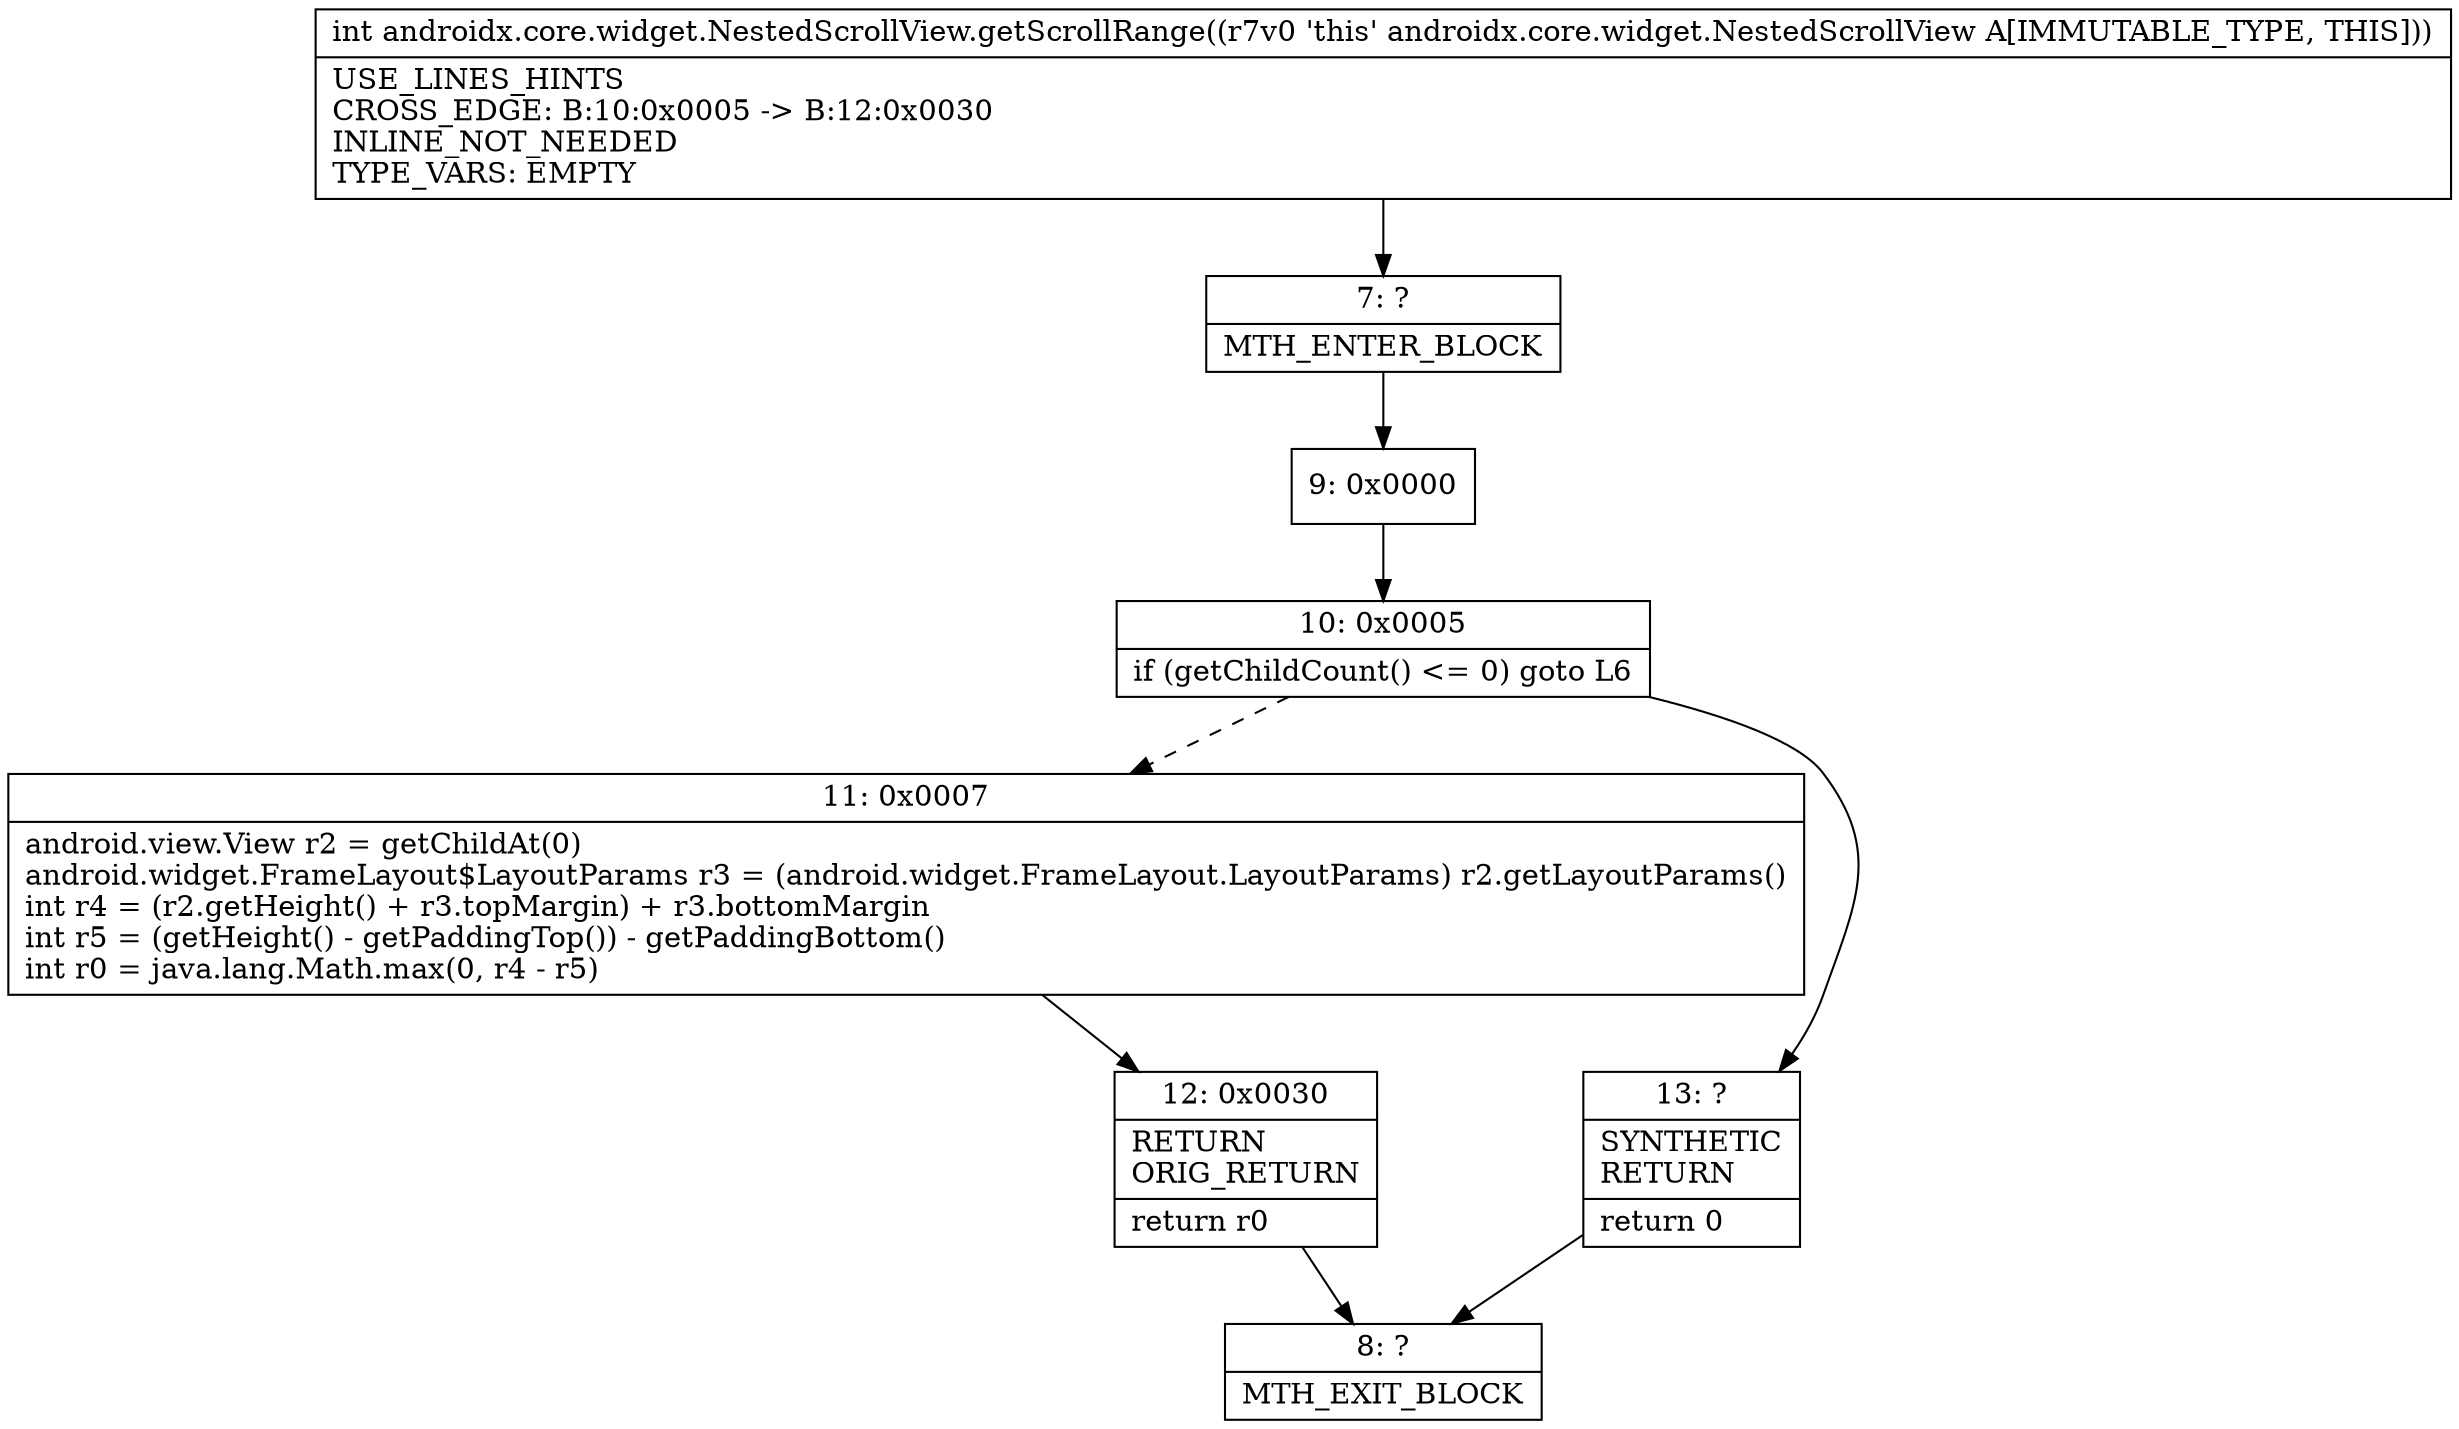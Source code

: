 digraph "CFG forandroidx.core.widget.NestedScrollView.getScrollRange()I" {
Node_7 [shape=record,label="{7\:\ ?|MTH_ENTER_BLOCK\l}"];
Node_9 [shape=record,label="{9\:\ 0x0000}"];
Node_10 [shape=record,label="{10\:\ 0x0005|if (getChildCount() \<= 0) goto L6\l}"];
Node_11 [shape=record,label="{11\:\ 0x0007|android.view.View r2 = getChildAt(0)\landroid.widget.FrameLayout$LayoutParams r3 = (android.widget.FrameLayout.LayoutParams) r2.getLayoutParams()\lint r4 = (r2.getHeight() + r3.topMargin) + r3.bottomMargin\lint r5 = (getHeight() \- getPaddingTop()) \- getPaddingBottom()\lint r0 = java.lang.Math.max(0, r4 \- r5)\l}"];
Node_12 [shape=record,label="{12\:\ 0x0030|RETURN\lORIG_RETURN\l|return r0\l}"];
Node_8 [shape=record,label="{8\:\ ?|MTH_EXIT_BLOCK\l}"];
Node_13 [shape=record,label="{13\:\ ?|SYNTHETIC\lRETURN\l|return 0\l}"];
MethodNode[shape=record,label="{int androidx.core.widget.NestedScrollView.getScrollRange((r7v0 'this' androidx.core.widget.NestedScrollView A[IMMUTABLE_TYPE, THIS]))  | USE_LINES_HINTS\lCROSS_EDGE: B:10:0x0005 \-\> B:12:0x0030\lINLINE_NOT_NEEDED\lTYPE_VARS: EMPTY\l}"];
MethodNode -> Node_7;Node_7 -> Node_9;
Node_9 -> Node_10;
Node_10 -> Node_11[style=dashed];
Node_10 -> Node_13;
Node_11 -> Node_12;
Node_12 -> Node_8;
Node_13 -> Node_8;
}

